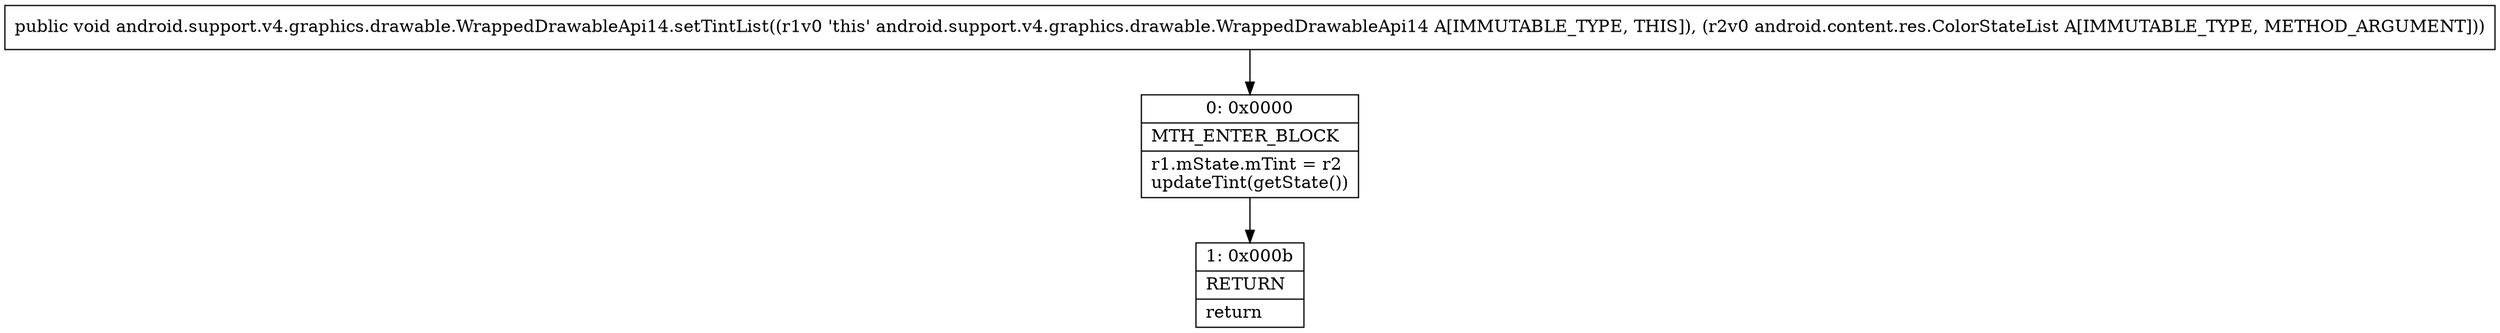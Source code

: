 digraph "CFG forandroid.support.v4.graphics.drawable.WrappedDrawableApi14.setTintList(Landroid\/content\/res\/ColorStateList;)V" {
Node_0 [shape=record,label="{0\:\ 0x0000|MTH_ENTER_BLOCK\l|r1.mState.mTint = r2\lupdateTint(getState())\l}"];
Node_1 [shape=record,label="{1\:\ 0x000b|RETURN\l|return\l}"];
MethodNode[shape=record,label="{public void android.support.v4.graphics.drawable.WrappedDrawableApi14.setTintList((r1v0 'this' android.support.v4.graphics.drawable.WrappedDrawableApi14 A[IMMUTABLE_TYPE, THIS]), (r2v0 android.content.res.ColorStateList A[IMMUTABLE_TYPE, METHOD_ARGUMENT])) }"];
MethodNode -> Node_0;
Node_0 -> Node_1;
}

